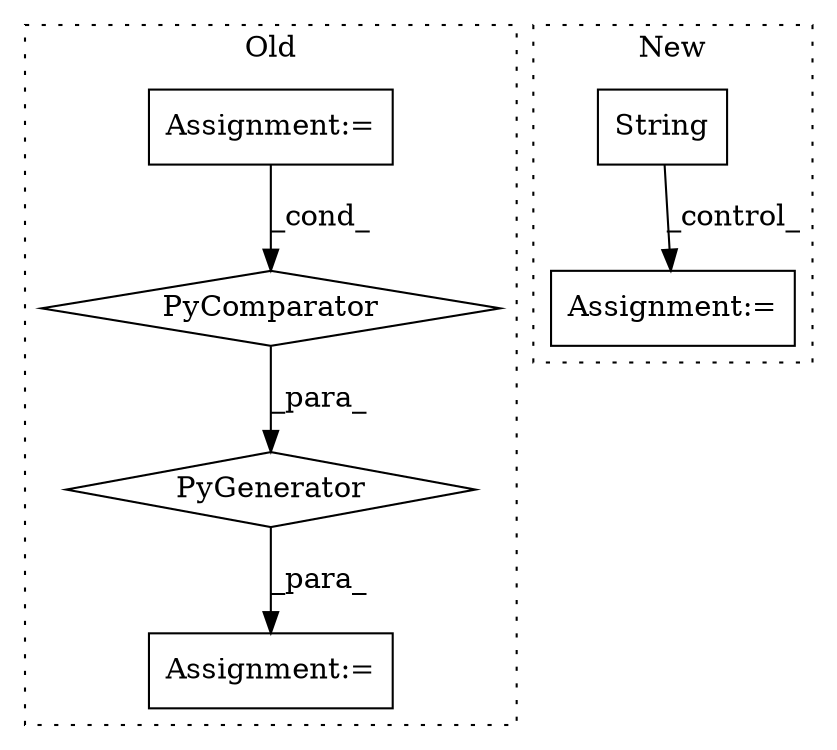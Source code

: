 digraph G {
subgraph cluster0 {
1 [label="PyGenerator" a="107" s="427" l="138" shape="diamond"];
3 [label="PyComparator" a="113" s="506" l="53" shape="diamond"];
4 [label="Assignment:=" a="7" s="506" l="53" shape="box"];
5 [label="Assignment:=" a="7" s="413" l="1" shape="box"];
label = "Old";
style="dotted";
}
subgraph cluster1 {
2 [label="String" a="32" s="3587,3605" l="7,1" shape="box"];
6 [label="Assignment:=" a="7" s="3633" l="5" shape="box"];
label = "New";
style="dotted";
}
1 -> 5 [label="_para_"];
2 -> 6 [label="_control_"];
3 -> 1 [label="_para_"];
4 -> 3 [label="_cond_"];
}